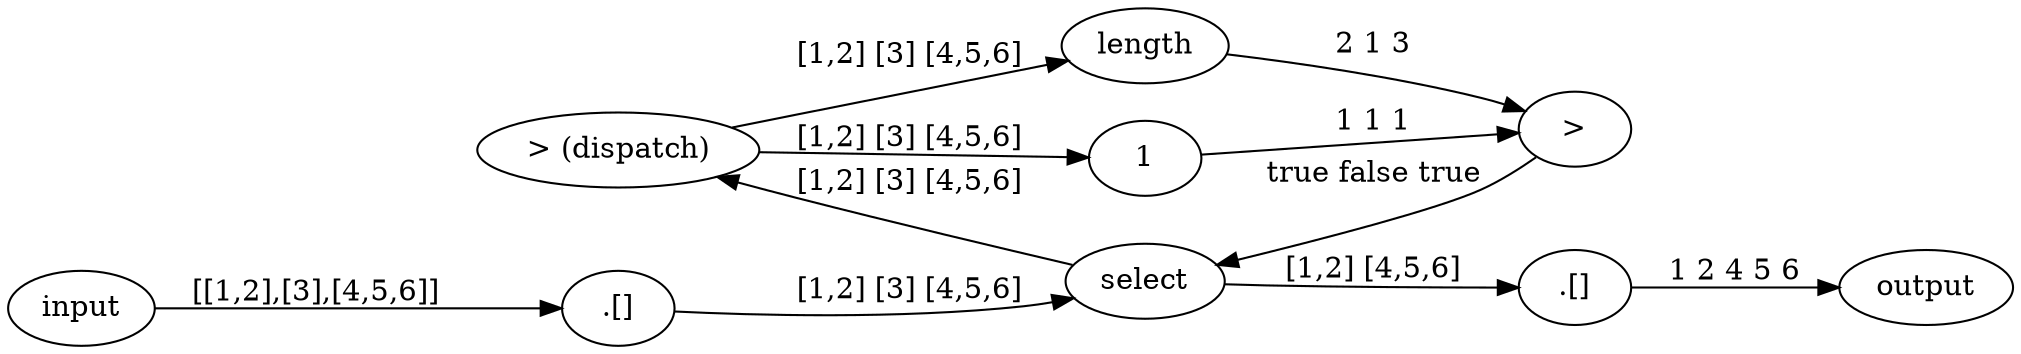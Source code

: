 digraph ex4 {
 rankdir=LR;
 //{rank=same; select; length; 1}
 a [label=".[]"];
 b [label=".[]"];
 input -> a [label="[[1,2],[3],[4,5,6]]"]
 a -> select [label="[1,2] [3] [4,5,6]"];
 select -> b [label="[1,2] [4,5,6]"];
 b -> output [label="1 2 4 5 6"];
 "> (dispatch)" -> select [dir=back; label="[1,2] [3] [4,5,6]"];
 "> (dispatch)" -> length [label="[1,2] [3] [4,5,6]"];
 "> (dispatch)" -> 1 [label="[1,2] [3] [4,5,6]"];
 length -> ">" [label="2 1 3"];
 1 -> ">" [label="1 1 1"];
 select -> ">" [dir=back; label="true false true"];
}
